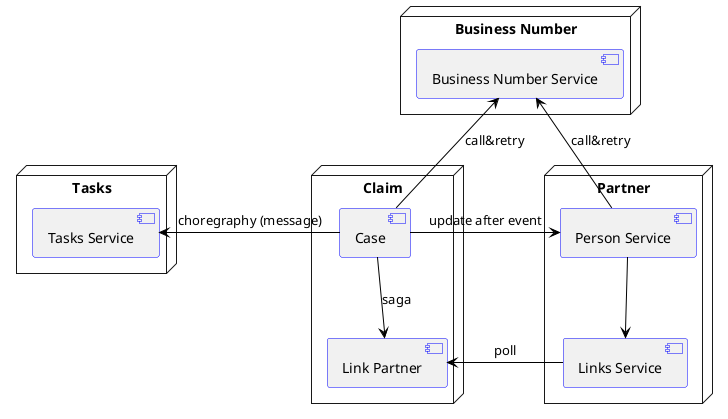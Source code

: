 @startuml
skinparam componentStyle uml2
skinparam component {
    ArrowColor black
    BorderColor blue
}
node "Business Number" as bn {
    [Business Number Service] as bns
}
node "Partner" as pdv {
    [Person Service] as ps
    [Links Service] as ls

    ps --> ls
}
node "Tasks" as tasks {
    [Tasks Service] as ts
}

node "Claim" as main {
    [Case] as c
    [Link Partner] as lp
}


    c -left-> ts : choregraphy (message)
    c --> lp : saga
    lp <- ls : poll
    c -u-> bns : call&retry
    ps -u-> bns : call&retry
    c -> ps : update after event

@enduml
